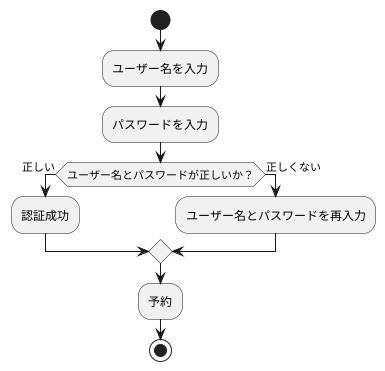 @startuml 演習７－１
start
:ユーザー名を入力;
:パスワードを入力;
if (ユーザー名とパスワードが正しいか？) then (正しい)
:認証成功;
else (正しくない)
:ユーザー名とパスワードを再入力;
endif
:予約;
stop
@enduml